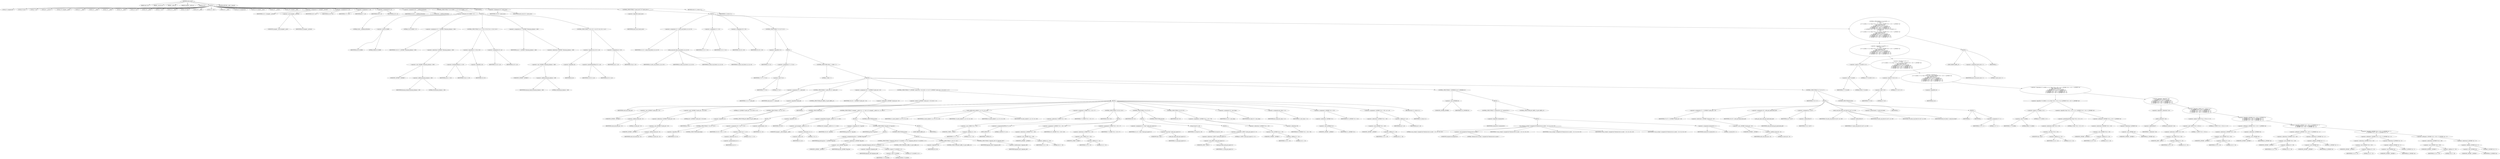 digraph cache_insert {  
"1000122" [label = "(METHOD,cache_insert)" ]
"1000123" [label = "(PARAM,char *src)" ]
"1000124" [label = "(PARAM,__int128 *a2)" ]
"1000125" [label = "(PARAM,__int64 a3)" ]
"1000126" [label = "(PARAM,unsigned __int64 a4)" ]
"1000127" [label = "(PARAM,int a5)" ]
"1000128" [label = "(BLOCK,,)" ]
"1000129" [label = "(LOCAL,v5: unsigned int)" ]
"1000130" [label = "(LOCAL,v6: char *)" ]
"1000131" [label = "(LOCAL,v7: int)" ]
"1000132" [label = "(LOCAL,v8: __int128 *)" ]
"1000133" [label = "(LOCAL,v10: unsigned __int64)" ]
"1000134" [label = "(LOCAL,v11: __int64)" ]
"1000135" [label = "(LOCAL,v12: __int64)" ]
"1000136" [label = "(LOCAL,v13: __int64)" ]
"1000137" [label = "(LOCAL,v14: __int64)" ]
"1000138" [label = "(LOCAL,v15: int)" ]
"1000139" [label = "(LOCAL,v16: __int64)" ]
"1000140" [label = "(LOCAL,v17: int)" ]
"1000141" [label = "(LOCAL,v18: __int64)" ]
"1000142" [label = "(LOCAL,v19: bool)" ]
"1000143" [label = "(LOCAL,v20: __int64)" ]
"1000144" [label = "(LOCAL,v21: char *)" ]
"1000145" [label = "(LOCAL,v22: __int64)" ]
"1000146" [label = "(LOCAL,v25: unsigned int)" ]
"1000147" [label = "(LOCAL,v26: unsigned __int16)" ]
"1000148" [label = "(LOCAL,v27: __int128)" ]
"1000149" [label = "(LOCAL,v28: unsigned __int64)" ]
"1000150" [label = "(<operator>.assignment,v5 = (unsigned __int16)a5)" ]
"1000151" [label = "(IDENTIFIER,v5,v5 = (unsigned __int16)a5)" ]
"1000152" [label = "(<operator>.cast,(unsigned __int16)a5)" ]
"1000153" [label = "(UNKNOWN,unsigned __int16,unsigned __int16)" ]
"1000154" [label = "(IDENTIFIER,a5,(unsigned __int16)a5)" ]
"1000155" [label = "(<operator>.assignment,v6 = src)" ]
"1000156" [label = "(IDENTIFIER,v6,v6 = src)" ]
"1000157" [label = "(IDENTIFIER,src,v6 = src)" ]
"1000158" [label = "(<operator>.assignment,v7 = a5)" ]
"1000159" [label = "(IDENTIFIER,v7,v7 = a5)" ]
"1000160" [label = "(IDENTIFIER,a5,v7 = a5)" ]
"1000161" [label = "(<operator>.assignment,v8 = a2)" ]
"1000162" [label = "(IDENTIFIER,v8,v8 = a2)" ]
"1000163" [label = "(IDENTIFIER,a2,v8 = a2)" ]
"1000164" [label = "(<operator>.assignment,v28 = __readfsqword(0x28u))" ]
"1000165" [label = "(IDENTIFIER,v28,v28 = __readfsqword(0x28u))" ]
"1000166" [label = "(__readfsqword,__readfsqword(0x28u))" ]
"1000167" [label = "(LITERAL,0x28u,__readfsqword(0x28u))" ]
"1000168" [label = "(CONTROL_STRUCTURE,if ( (a5 & 0x980) != 0 ),if ( (a5 & 0x980) != 0 ))" ]
"1000169" [label = "(<operator>.notEquals,(a5 & 0x980) != 0)" ]
"1000170" [label = "(<operator>.and,a5 & 0x980)" ]
"1000171" [label = "(IDENTIFIER,a5,a5 & 0x980)" ]
"1000172" [label = "(LITERAL,0x980,a5 & 0x980)" ]
"1000173" [label = "(LITERAL,0,(a5 & 0x980) != 0)" ]
"1000174" [label = "(BLOCK,,)" ]
"1000175" [label = "(<operator>.assignment,v10 = *(_QWORD *)(dnsmasq_daemon + 456))" ]
"1000176" [label = "(IDENTIFIER,v10,v10 = *(_QWORD *)(dnsmasq_daemon + 456))" ]
"1000177" [label = "(<operator>.indirection,*(_QWORD *)(dnsmasq_daemon + 456))" ]
"1000178" [label = "(<operator>.cast,(_QWORD *)(dnsmasq_daemon + 456))" ]
"1000179" [label = "(UNKNOWN,_QWORD *,_QWORD *)" ]
"1000180" [label = "(<operator>.addition,dnsmasq_daemon + 456)" ]
"1000181" [label = "(IDENTIFIER,dnsmasq_daemon,dnsmasq_daemon + 456)" ]
"1000182" [label = "(LITERAL,456,dnsmasq_daemon + 456)" ]
"1000183" [label = "(CONTROL_STRUCTURE,if ( a4 <= v10 || !v10 ),if ( a4 <= v10 || !v10 ))" ]
"1000184" [label = "(<operator>.logicalOr,a4 <= v10 || !v10)" ]
"1000185" [label = "(<operator>.lessEqualsThan,a4 <= v10)" ]
"1000186" [label = "(IDENTIFIER,a4,a4 <= v10)" ]
"1000187" [label = "(IDENTIFIER,v10,a4 <= v10)" ]
"1000188" [label = "(<operator>.logicalNot,!v10)" ]
"1000189" [label = "(IDENTIFIER,v10,!v10)" ]
"1000190" [label = "(<operator>.assignment,v10 = a4)" ]
"1000191" [label = "(IDENTIFIER,v10,v10 = a4)" ]
"1000192" [label = "(IDENTIFIER,a4,v10 = a4)" ]
"1000193" [label = "(<operator>.assignment,a4 = *(_QWORD *)(dnsmasq_daemon + 448))" ]
"1000194" [label = "(IDENTIFIER,a4,a4 = *(_QWORD *)(dnsmasq_daemon + 448))" ]
"1000195" [label = "(<operator>.indirection,*(_QWORD *)(dnsmasq_daemon + 448))" ]
"1000196" [label = "(<operator>.cast,(_QWORD *)(dnsmasq_daemon + 448))" ]
"1000197" [label = "(UNKNOWN,_QWORD *,_QWORD *)" ]
"1000198" [label = "(<operator>.addition,dnsmasq_daemon + 448)" ]
"1000199" [label = "(IDENTIFIER,dnsmasq_daemon,dnsmasq_daemon + 448)" ]
"1000200" [label = "(LITERAL,448,dnsmasq_daemon + 448)" ]
"1000201" [label = "(CONTROL_STRUCTURE,if ( !a4 || v10 >= a4 ),if ( !a4 || v10 >= a4 ))" ]
"1000202" [label = "(<operator>.logicalOr,!a4 || v10 >= a4)" ]
"1000203" [label = "(<operator>.logicalNot,!a4)" ]
"1000204" [label = "(IDENTIFIER,a4,!a4)" ]
"1000205" [label = "(<operator>.greaterEqualsThan,v10 >= a4)" ]
"1000206" [label = "(IDENTIFIER,v10,v10 >= a4)" ]
"1000207" [label = "(IDENTIFIER,a4,v10 >= a4)" ]
"1000208" [label = "(<operator>.assignment,a4 = v10)" ]
"1000209" [label = "(IDENTIFIER,a4,a4 = v10)" ]
"1000210" [label = "(IDENTIFIER,v10,a4 = v10)" ]
"1000211" [label = "(IDENTIFIER,L,)" ]
"1000212" [label = "(<operator>.assignment,v25 = insert_error)" ]
"1000213" [label = "(IDENTIFIER,v25,v25 = insert_error)" ]
"1000214" [label = "(IDENTIFIER,insert_error,v25 = insert_error)" ]
"1000215" [label = "(CONTROL_STRUCTURE,if ( !insert_error ),if ( !insert_error ))" ]
"1000216" [label = "(<operator>.logicalNot,!insert_error)" ]
"1000217" [label = "(IDENTIFIER,insert_error,!insert_error)" ]
"1000218" [label = "(BLOCK,,)" ]
"1000219" [label = "(<operator>.assignment,v12 = cache_scan_free(src, a2, a3, v5))" ]
"1000220" [label = "(IDENTIFIER,v12,v12 = cache_scan_free(src, a2, a3, v5))" ]
"1000221" [label = "(cache_scan_free,cache_scan_free(src, a2, a3, v5))" ]
"1000222" [label = "(IDENTIFIER,src,cache_scan_free(src, a2, a3, v5))" ]
"1000223" [label = "(IDENTIFIER,a2,cache_scan_free(src, a2, a3, v5))" ]
"1000224" [label = "(IDENTIFIER,a3,cache_scan_free(src, a2, a3, v5))" ]
"1000225" [label = "(IDENTIFIER,v5,cache_scan_free(src, a2, a3, v5))" ]
"1000226" [label = "(<operator>.assignment,v11 = v12)" ]
"1000227" [label = "(IDENTIFIER,v11,v11 = v12)" ]
"1000228" [label = "(IDENTIFIER,v12,v11 = v12)" ]
"1000229" [label = "(<operator>.assignment,v16 = v25)" ]
"1000230" [label = "(IDENTIFIER,v16,v16 = v25)" ]
"1000231" [label = "(IDENTIFIER,v25,v16 = v25)" ]
"1000232" [label = "(CONTROL_STRUCTURE,if ( !v12 ),if ( !v12 ))" ]
"1000233" [label = "(<operator>.logicalNot,!v12)" ]
"1000234" [label = "(IDENTIFIER,v12,!v12)" ]
"1000235" [label = "(BLOCK,,)" ]
"1000236" [label = "(<operator>.assignment,v17 = v7 & 4)" ]
"1000237" [label = "(IDENTIFIER,v17,v17 = v7 & 4)" ]
"1000238" [label = "(<operator>.and,v7 & 4)" ]
"1000239" [label = "(IDENTIFIER,v7,v7 & 4)" ]
"1000240" [label = "(LITERAL,4,v7 & 4)" ]
"1000241" [label = "(CONTROL_STRUCTURE,while ( 1 ),while ( 1 ))" ]
"1000242" [label = "(LITERAL,1,while ( 1 ))" ]
"1000243" [label = "(BLOCK,,)" ]
"1000244" [label = "(<operator>.assignment,v11 = cache_tail)" ]
"1000245" [label = "(IDENTIFIER,v11,v11 = cache_tail)" ]
"1000246" [label = "(IDENTIFIER,cache_tail,v11 = cache_tail)" ]
"1000247" [label = "(CONTROL_STRUCTURE,if ( !cache_tail ),if ( !cache_tail ))" ]
"1000248" [label = "(<operator>.logicalNot,!cache_tail)" ]
"1000249" [label = "(IDENTIFIER,cache_tail,!cache_tail)" ]
"1000250" [label = "(CONTROL_STRUCTURE,goto LABEL_23;,goto LABEL_23;)" ]
"1000251" [label = "(<operator>.assignment,v26 = *(_DWORD *)(cache_tail + 52))" ]
"1000252" [label = "(IDENTIFIER,v26,v26 = *(_DWORD *)(cache_tail + 52))" ]
"1000253" [label = "(<operator>.indirection,*(_DWORD *)(cache_tail + 52))" ]
"1000254" [label = "(<operator>.cast,(_DWORD *)(cache_tail + 52))" ]
"1000255" [label = "(UNKNOWN,_DWORD *,_DWORD *)" ]
"1000256" [label = "(<operator>.addition,cache_tail + 52)" ]
"1000257" [label = "(IDENTIFIER,cache_tail,cache_tail + 52)" ]
"1000258" [label = "(LITERAL,52,cache_tail + 52)" ]
"1000259" [label = "(CONTROL_STRUCTURE,if ( (*(_DWORD *)(cache_tail + 52) & 0xC) == 0 ),if ( (*(_DWORD *)(cache_tail + 52) & 0xC) == 0 ))" ]
"1000260" [label = "(<operator>.equals,(*(_DWORD *)(cache_tail + 52) & 0xC) == 0)" ]
"1000261" [label = "(<operator>.and,*(_DWORD *)(cache_tail + 52) & 0xC)" ]
"1000262" [label = "(<operator>.indirection,*(_DWORD *)(cache_tail + 52))" ]
"1000263" [label = "(<operator>.cast,(_DWORD *)(cache_tail + 52))" ]
"1000264" [label = "(UNKNOWN,_DWORD *,_DWORD *)" ]
"1000265" [label = "(<operator>.addition,cache_tail + 52)" ]
"1000266" [label = "(IDENTIFIER,cache_tail,cache_tail + 52)" ]
"1000267" [label = "(LITERAL,52,cache_tail + 52)" ]
"1000268" [label = "(LITERAL,0xC,*(_DWORD *)(cache_tail + 52) & 0xC)" ]
"1000269" [label = "(LITERAL,0,(*(_DWORD *)(cache_tail + 52) & 0xC) == 0)" ]
"1000270" [label = "(BLOCK,,)" ]
"1000271" [label = "(CONTROL_STRUCTURE,if ( !src ),if ( !src ))" ]
"1000272" [label = "(<operator>.logicalNot,!src)" ]
"1000273" [label = "(IDENTIFIER,src,!src)" ]
"1000274" [label = "(CONTROL_STRUCTURE,goto LABEL_45;,goto LABEL_45;)" ]
"1000275" [label = "(IDENTIFIER,L,)" ]
"1000276" [label = "(CONTROL_STRUCTURE,do,do)" ]
"1000277" [label = "(BLOCK,,)" ]
"1000278" [label = "(CONTROL_STRUCTURE,if ( !v14 ),if ( !v14 ))" ]
"1000279" [label = "(<operator>.logicalNot,!v14)" ]
"1000280" [label = "(IDENTIFIER,v14,!v14)" ]
"1000281" [label = "(CONTROL_STRUCTURE,break;,break;)" ]
"1000282" [label = "(<operator>.assignment,v19 = *src++ == 0)" ]
"1000283" [label = "(IDENTIFIER,v19,v19 = *src++ == 0)" ]
"1000284" [label = "(<operator>.equals,*src++ == 0)" ]
"1000285" [label = "(<operator>.indirection,*src++)" ]
"1000286" [label = "(<operator>.postIncrement,src++)" ]
"1000287" [label = "(IDENTIFIER,src,src++)" ]
"1000288" [label = "(LITERAL,0,*src++ == 0)" ]
"1000289" [label = "(<operator>.preDecrement,--v14)" ]
"1000290" [label = "(IDENTIFIER,v14,--v14)" ]
"1000291" [label = "(<operator>.logicalNot,!v19)" ]
"1000292" [label = "(IDENTIFIER,v19,!v19)" ]
"1000293" [label = "(CONTROL_STRUCTURE,if ( (unsigned __int64)(-v14 - 2) > 0x31 ),if ( (unsigned __int64)(-v14 - 2) > 0x31 ))" ]
"1000294" [label = "(<operator>.greaterThan,(unsigned __int64)(-v14 - 2) > 0x31)" ]
"1000295" [label = "(<operator>.cast,(unsigned __int64)(-v14 - 2))" ]
"1000296" [label = "(UNKNOWN,unsigned __int64,unsigned __int64)" ]
"1000297" [label = "(<operator>.subtraction,-v14 - 2)" ]
"1000298" [label = "(<operator>.minus,-v14)" ]
"1000299" [label = "(IDENTIFIER,v14,-v14)" ]
"1000300" [label = "(LITERAL,2,-v14 - 2)" ]
"1000301" [label = "(LITERAL,0x31,(unsigned __int64)(-v14 - 2) > 0x31)" ]
"1000302" [label = "(BLOCK,,)" ]
"1000303" [label = "(<operator>.assignment,v20 = big_free)" ]
"1000304" [label = "(IDENTIFIER,v20,v20 = big_free)" ]
"1000305" [label = "(IDENTIFIER,big_free,v20 = big_free)" ]
"1000306" [label = "(CONTROL_STRUCTURE,if ( big_free ),if ( big_free ))" ]
"1000307" [label = "(IDENTIFIER,big_free,if ( big_free ))" ]
"1000308" [label = "(BLOCK,,)" ]
"1000309" [label = "(<operator>.assignment,big_free = *(_QWORD *)big_free)" ]
"1000310" [label = "(IDENTIFIER,big_free,big_free = *(_QWORD *)big_free)" ]
"1000311" [label = "(<operator>.indirection,*(_QWORD *)big_free)" ]
"1000312" [label = "(<operator>.cast,(_QWORD *)big_free)" ]
"1000313" [label = "(UNKNOWN,_QWORD *,_QWORD *)" ]
"1000314" [label = "(IDENTIFIER,big_free,(_QWORD *)big_free)" ]
"1000315" [label = "(CONTROL_STRUCTURE,else,else)" ]
"1000316" [label = "(BLOCK,,)" ]
"1000317" [label = "(CONTROL_STRUCTURE,if ( !bignames_left && (v7 & 0x5000) == 0 ),if ( !bignames_left && (v7 & 0x5000) == 0 ))" ]
"1000318" [label = "(<operator>.logicalAnd,!bignames_left && (v7 & 0x5000) == 0)" ]
"1000319" [label = "(<operator>.logicalNot,!bignames_left)" ]
"1000320" [label = "(IDENTIFIER,bignames_left,!bignames_left)" ]
"1000321" [label = "(<operator>.equals,(v7 & 0x5000) == 0)" ]
"1000322" [label = "(<operator>.and,v7 & 0x5000)" ]
"1000323" [label = "(IDENTIFIER,v7,v7 & 0x5000)" ]
"1000324" [label = "(LITERAL,0x5000,v7 & 0x5000)" ]
"1000325" [label = "(LITERAL,0,(v7 & 0x5000) == 0)" ]
"1000326" [label = "(CONTROL_STRUCTURE,goto LABEL_23;,goto LABEL_23;)" ]
"1000327" [label = "(CONTROL_STRUCTURE,if ( !v20 ),if ( !v20 ))" ]
"1000328" [label = "(<operator>.logicalNot,!v20)" ]
"1000329" [label = "(IDENTIFIER,v20,!v20)" ]
"1000330" [label = "(CONTROL_STRUCTURE,goto LABEL_23;,goto LABEL_23;)" ]
"1000331" [label = "(CONTROL_STRUCTURE,if ( bignames_left ),if ( bignames_left ))" ]
"1000332" [label = "(IDENTIFIER,bignames_left,if ( bignames_left ))" ]
"1000333" [label = "(<operator>.preDecrement,--bignames_left)" ]
"1000334" [label = "(IDENTIFIER,bignames_left,--bignames_left)" ]
"1000335" [label = "(CONTROL_STRUCTURE,else,else)" ]
"1000336" [label = "(BLOCK,,)" ]
"1000337" [label = "(JUMP_TARGET,LABEL_45)" ]
"1000338" [label = "(IDENTIFIER,L,)" ]
"1000339" [label = "(cache_unlink,cache_unlink(v11, a2, v13, v14, v16))" ]
"1000340" [label = "(IDENTIFIER,v11,cache_unlink(v11, a2, v13, v14, v16))" ]
"1000341" [label = "(IDENTIFIER,a2,cache_unlink(v11, a2, v13, v14, v16))" ]
"1000342" [label = "(IDENTIFIER,v13,cache_unlink(v11, a2, v13, v14, v16))" ]
"1000343" [label = "(IDENTIFIER,v14,cache_unlink(v11, a2, v13, v14, v16))" ]
"1000344" [label = "(IDENTIFIER,v16,cache_unlink(v11, a2, v13, v14, v16))" ]
"1000345" [label = "(<operator>.assignment,*(_WORD *)(v11 + 52) = v7)" ]
"1000346" [label = "(<operator>.indirection,*(_WORD *)(v11 + 52))" ]
"1000347" [label = "(<operator>.cast,(_WORD *)(v11 + 52))" ]
"1000348" [label = "(UNKNOWN,_WORD *,_WORD *)" ]
"1000349" [label = "(<operator>.addition,v11 + 52)" ]
"1000350" [label = "(IDENTIFIER,v11,v11 + 52)" ]
"1000351" [label = "(LITERAL,52,v11 + 52)" ]
"1000352" [label = "(IDENTIFIER,v7,*(_WORD *)(v11 + 52) = v7)" ]
"1000353" [label = "(CONTROL_STRUCTURE,if ( v20 ),if ( v20 ))" ]
"1000354" [label = "(IDENTIFIER,v20,if ( v20 ))" ]
"1000355" [label = "(BLOCK,,)" ]
"1000356" [label = "(<operators>.assignmentOr,BYTE1(v7) |= 2u)" ]
"1000357" [label = "(BYTE1,BYTE1(v7))" ]
"1000358" [label = "(IDENTIFIER,v7,BYTE1(v7))" ]
"1000359" [label = "(LITERAL,2u,BYTE1(v7) |= 2u)" ]
"1000360" [label = "(<operator>.assignment,*(_QWORD *)(v11 + 56) = v20)" ]
"1000361" [label = "(<operator>.indirection,*(_QWORD *)(v11 + 56))" ]
"1000362" [label = "(<operator>.cast,(_QWORD *)(v11 + 56))" ]
"1000363" [label = "(UNKNOWN,_QWORD *,_QWORD *)" ]
"1000364" [label = "(<operator>.addition,v11 + 56)" ]
"1000365" [label = "(IDENTIFIER,v11,v11 + 56)" ]
"1000366" [label = "(LITERAL,56,v11 + 56)" ]
"1000367" [label = "(IDENTIFIER,v20,*(_QWORD *)(v11 + 56) = v20)" ]
"1000368" [label = "(<operator>.assignment,*(_WORD *)(v11 + 52) = v7)" ]
"1000369" [label = "(<operator>.indirection,*(_WORD *)(v11 + 52))" ]
"1000370" [label = "(<operator>.cast,(_WORD *)(v11 + 52))" ]
"1000371" [label = "(UNKNOWN,_WORD *,_WORD *)" ]
"1000372" [label = "(<operator>.addition,v11 + 52)" ]
"1000373" [label = "(IDENTIFIER,v11,v11 + 52)" ]
"1000374" [label = "(LITERAL,52,v11 + 52)" ]
"1000375" [label = "(IDENTIFIER,v7,*(_WORD *)(v11 + 52) = v7)" ]
"1000376" [label = "(CONTROL_STRUCTURE,if ( v6 ),if ( v6 ))" ]
"1000377" [label = "(IDENTIFIER,v6,if ( v6 ))" ]
"1000378" [label = "(BLOCK,,)" ]
"1000379" [label = "(<operator>.assignment,v21 = (char *)cache_get_name(v11))" ]
"1000380" [label = "(IDENTIFIER,v21,v21 = (char *)cache_get_name(v11))" ]
"1000381" [label = "(<operator>.cast,(char *)cache_get_name(v11))" ]
"1000382" [label = "(UNKNOWN,char *,char *)" ]
"1000383" [label = "(cache_get_name,cache_get_name(v11))" ]
"1000384" [label = "(IDENTIFIER,v11,cache_get_name(v11))" ]
"1000385" [label = "(strcpy,strcpy(v21, v6))" ]
"1000386" [label = "(IDENTIFIER,v21,strcpy(v21, v6))" ]
"1000387" [label = "(IDENTIFIER,v6,strcpy(v21, v6))" ]
"1000388" [label = "(CONTROL_STRUCTURE,else,else)" ]
"1000389" [label = "(BLOCK,,)" ]
"1000390" [label = "(<operator>.assignment,*(_BYTE *)cache_get_name(v11) = 0)" ]
"1000391" [label = "(<operator>.indirection,*(_BYTE *)cache_get_name(v11))" ]
"1000392" [label = "(<operator>.cast,(_BYTE *)cache_get_name(v11))" ]
"1000393" [label = "(UNKNOWN,_BYTE *,_BYTE *)" ]
"1000394" [label = "(cache_get_name,cache_get_name(v11))" ]
"1000395" [label = "(IDENTIFIER,v11,cache_get_name(v11))" ]
"1000396" [label = "(LITERAL,0,*(_BYTE *)cache_get_name(v11) = 0)" ]
"1000397" [label = "(CONTROL_STRUCTURE,if ( v8 ),if ( v8 ))" ]
"1000398" [label = "(IDENTIFIER,v8,if ( v8 ))" ]
"1000399" [label = "(<operator>.assignment,*(_OWORD *)(v11 + 24) = *v8)" ]
"1000400" [label = "(<operator>.indirection,*(_OWORD *)(v11 + 24))" ]
"1000401" [label = "(<operator>.cast,(_OWORD *)(v11 + 24))" ]
"1000402" [label = "(UNKNOWN,_OWORD *,_OWORD *)" ]
"1000403" [label = "(<operator>.addition,v11 + 24)" ]
"1000404" [label = "(IDENTIFIER,v11,v11 + 24)" ]
"1000405" [label = "(LITERAL,24,v11 + 24)" ]
"1000406" [label = "(<operator>.indirection,*v8)" ]
"1000407" [label = "(IDENTIFIER,v8,*(_OWORD *)(v11 + 24) = *v8)" ]
"1000408" [label = "(<operator>.assignment,v22 = new_chain)" ]
"1000409" [label = "(IDENTIFIER,v22,v22 = new_chain)" ]
"1000410" [label = "(IDENTIFIER,new_chain,v22 = new_chain)" ]
"1000411" [label = "(<operator>.assignment,new_chain = v11)" ]
"1000412" [label = "(IDENTIFIER,new_chain,new_chain = v11)" ]
"1000413" [label = "(IDENTIFIER,v11,new_chain = v11)" ]
"1000414" [label = "(<operator>.assignment,*(_QWORD *)v11 = v22)" ]
"1000415" [label = "(<operator>.indirection,*(_QWORD *)v11)" ]
"1000416" [label = "(<operator>.cast,(_QWORD *)v11)" ]
"1000417" [label = "(UNKNOWN,_QWORD *,_QWORD *)" ]
"1000418" [label = "(IDENTIFIER,v11,(_QWORD *)v11)" ]
"1000419" [label = "(IDENTIFIER,v22,*(_QWORD *)v11 = v22)" ]
"1000420" [label = "(<operator>.assignment,*(_QWORD *)(v11 + 40) = a3 + a4)" ]
"1000421" [label = "(<operator>.indirection,*(_QWORD *)(v11 + 40))" ]
"1000422" [label = "(<operator>.cast,(_QWORD *)(v11 + 40))" ]
"1000423" [label = "(UNKNOWN,_QWORD *,_QWORD *)" ]
"1000424" [label = "(<operator>.addition,v11 + 40)" ]
"1000425" [label = "(IDENTIFIER,v11,v11 + 40)" ]
"1000426" [label = "(LITERAL,40,v11 + 40)" ]
"1000427" [label = "(<operator>.addition,a3 + a4)" ]
"1000428" [label = "(IDENTIFIER,a3,a3 + a4)" ]
"1000429" [label = "(IDENTIFIER,a4,a3 + a4)" ]
"1000430" [label = "(RETURN,return v11;,return v11;)" ]
"1000431" [label = "(IDENTIFIER,v11,return v11;)" ]
"1000432" [label = "(CONTROL_STRUCTURE,if ( (_DWORD)v16 ),if ( (_DWORD)v16 ))" ]
"1000433" [label = "(<operator>.cast,(_DWORD)v16)" ]
"1000434" [label = "(UNKNOWN,_DWORD,_DWORD)" ]
"1000435" [label = "(IDENTIFIER,v16,(_DWORD)v16)" ]
"1000436" [label = "(BLOCK,,)" ]
"1000437" [label = "(CONTROL_STRUCTURE,if ( !warned_8515 ),if ( !warned_8515 ))" ]
"1000438" [label = "(<operator>.logicalNot,!warned_8515)" ]
"1000439" [label = "(IDENTIFIER,warned_8515,!warned_8515)" ]
"1000440" [label = "(BLOCK,,)" ]
"1000441" [label = "(my_syslog,my_syslog(3, (unsigned int)\"Internal error in cache.\", v13, v14, v16, v15))" ]
"1000442" [label = "(LITERAL,3,my_syslog(3, (unsigned int)\"Internal error in cache.\", v13, v14, v16, v15))" ]
"1000443" [label = "(<operator>.cast,(unsigned int)\"Internal error in cache.\")" ]
"1000444" [label = "(UNKNOWN,unsigned int,unsigned int)" ]
"1000445" [label = "(LITERAL,\"Internal error in cache.\",(unsigned int)\"Internal error in cache.\")" ]
"1000446" [label = "(IDENTIFIER,v13,my_syslog(3, (unsigned int)\"Internal error in cache.\", v13, v14, v16, v15))" ]
"1000447" [label = "(IDENTIFIER,v14,my_syslog(3, (unsigned int)\"Internal error in cache.\", v13, v14, v16, v15))" ]
"1000448" [label = "(IDENTIFIER,v16,my_syslog(3, (unsigned int)\"Internal error in cache.\", v13, v14, v16, v15))" ]
"1000449" [label = "(IDENTIFIER,v15,my_syslog(3, (unsigned int)\"Internal error in cache.\", v13, v14, v16, v15))" ]
"1000450" [label = "(<operator>.assignment,warned_8515 = 1)" ]
"1000451" [label = "(IDENTIFIER,warned_8515,warned_8515 = 1)" ]
"1000452" [label = "(LITERAL,1,warned_8515 = 1)" ]
"1000453" [label = "(CONTROL_STRUCTURE,goto LABEL_23;,goto LABEL_23;)" ]
"1000454" [label = "(CONTROL_STRUCTURE,if ( v17 ),if ( v17 ))" ]
"1000455" [label = "(IDENTIFIER,v17,if ( v17 ))" ]
"1000456" [label = "(BLOCK,,)" ]
"1000457" [label = "(<operator>.assignment,v27 = *(_OWORD *)(cache_tail + 24))" ]
"1000458" [label = "(IDENTIFIER,v27,v27 = *(_OWORD *)(cache_tail + 24))" ]
"1000459" [label = "(<operator>.indirection,*(_OWORD *)(cache_tail + 24))" ]
"1000460" [label = "(<operator>.cast,(_OWORD *)(cache_tail + 24))" ]
"1000461" [label = "(UNKNOWN,_OWORD *,_OWORD *)" ]
"1000462" [label = "(<operator>.addition,cache_tail + 24)" ]
"1000463" [label = "(IDENTIFIER,cache_tail,cache_tail + 24)" ]
"1000464" [label = "(LITERAL,24,cache_tail + 24)" ]
"1000465" [label = "(<operator>.assignment,v18 = cache_get_name(cache_tail))" ]
"1000466" [label = "(IDENTIFIER,v18,v18 = cache_get_name(cache_tail))" ]
"1000467" [label = "(cache_get_name,cache_get_name(cache_tail))" ]
"1000468" [label = "(IDENTIFIER,cache_tail,cache_get_name(cache_tail))" ]
"1000469" [label = "(<operator>.assignment,a2 = &v27)" ]
"1000470" [label = "(IDENTIFIER,a2,a2 = &v27)" ]
"1000471" [label = "(<operator>.addressOf,&v27)" ]
"1000472" [label = "(IDENTIFIER,v27,a2 = &v27)" ]
"1000473" [label = "(cache_scan_free,cache_scan_free(v18, &v27, a3, v26))" ]
"1000474" [label = "(IDENTIFIER,v18,cache_scan_free(v18, &v27, a3, v26))" ]
"1000475" [label = "(<operator>.addressOf,&v27)" ]
"1000476" [label = "(IDENTIFIER,v27,cache_scan_free(v18, &v27, a3, v26))" ]
"1000477" [label = "(IDENTIFIER,a3,cache_scan_free(v18, &v27, a3, v26))" ]
"1000478" [label = "(IDENTIFIER,v26,cache_scan_free(v18, &v27, a3, v26))" ]
"1000479" [label = "(<operator>.preIncrement,++cache_live_freed)" ]
"1000480" [label = "(IDENTIFIER,cache_live_freed,++cache_live_freed)" ]
"1000481" [label = "(IDENTIFIER,L,)" ]
"1000482" [label = "(CONTROL_STRUCTURE,else,else)" ]
"1000483" [label = "(BLOCK,,)" ]
"1000484" [label = "(IDENTIFIER,L,)" ]
"1000485" [label = "(IDENTIFIER,L,)" ]
"1000486" [label = "(<operator>.assignment,v17 = 1)" ]
"1000487" [label = "(IDENTIFIER,v17,v17 = 1)" ]
"1000488" [label = "(LITERAL,1,v17 = 1)" ]
"1000489" [label = "(CONTROL_STRUCTURE,if ( (v7 & 0x180) == 0\n      || (v7 & 8) == 0\n      || !a2\n      || ((v7 & 0x80u) == 0 || *(char *)(v12 + 52) >= 0 || *(_DWORD *)(v12 + 24) != *(_DWORD *)a2)\n      && (!_bittest(&v7, 8u)\n       || (*(_BYTE *)(v12 + 53) & 1) == 0\n       || *(_DWORD *)(v12 + 24) != *(_DWORD *)a2\n       || *(_DWORD *)(v12 + 28) != *((_DWORD *)a2 + 1)\n       || *(_DWORD *)(v12 + 32) != *((_DWORD *)a2 + 2)\n       || *(_DWORD *)(v12 + 36) != *((_DWORD *)a2 + 3)) ),if ( (v7 & 0x180) == 0\n      || (v7 & 8) == 0\n      || !a2\n      || ((v7 & 0x80u) == 0 || *(char *)(v12 + 52) >= 0 || *(_DWORD *)(v12 + 24) != *(_DWORD *)a2)\n      && (!_bittest(&v7, 8u)\n       || (*(_BYTE *)(v12 + 53) & 1) == 0\n       || *(_DWORD *)(v12 + 24) != *(_DWORD *)a2\n       || *(_DWORD *)(v12 + 28) != *((_DWORD *)a2 + 1)\n       || *(_DWORD *)(v12 + 32) != *((_DWORD *)a2 + 2)\n       || *(_DWORD *)(v12 + 36) != *((_DWORD *)a2 + 3)) ))" ]
"1000490" [label = "(<operator>.logicalOr,(v7 & 0x180) == 0\n      || (v7 & 8) == 0\n      || !a2\n      || ((v7 & 0x80u) == 0 || *(char *)(v12 + 52) >= 0 || *(_DWORD *)(v12 + 24) != *(_DWORD *)a2)\n      && (!_bittest(&v7, 8u)\n       || (*(_BYTE *)(v12 + 53) & 1) == 0\n       || *(_DWORD *)(v12 + 24) != *(_DWORD *)a2\n       || *(_DWORD *)(v12 + 28) != *((_DWORD *)a2 + 1)\n       || *(_DWORD *)(v12 + 32) != *((_DWORD *)a2 + 2)\n       || *(_DWORD *)(v12 + 36) != *((_DWORD *)a2 + 3)))" ]
"1000491" [label = "(<operator>.equals,(v7 & 0x180) == 0)" ]
"1000492" [label = "(<operator>.and,v7 & 0x180)" ]
"1000493" [label = "(IDENTIFIER,v7,v7 & 0x180)" ]
"1000494" [label = "(LITERAL,0x180,v7 & 0x180)" ]
"1000495" [label = "(LITERAL,0,(v7 & 0x180) == 0)" ]
"1000496" [label = "(<operator>.logicalOr,(v7 & 8) == 0\n      || !a2\n      || ((v7 & 0x80u) == 0 || *(char *)(v12 + 52) >= 0 || *(_DWORD *)(v12 + 24) != *(_DWORD *)a2)\n      && (!_bittest(&v7, 8u)\n       || (*(_BYTE *)(v12 + 53) & 1) == 0\n       || *(_DWORD *)(v12 + 24) != *(_DWORD *)a2\n       || *(_DWORD *)(v12 + 28) != *((_DWORD *)a2 + 1)\n       || *(_DWORD *)(v12 + 32) != *((_DWORD *)a2 + 2)\n       || *(_DWORD *)(v12 + 36) != *((_DWORD *)a2 + 3)))" ]
"1000497" [label = "(<operator>.equals,(v7 & 8) == 0)" ]
"1000498" [label = "(<operator>.and,v7 & 8)" ]
"1000499" [label = "(IDENTIFIER,v7,v7 & 8)" ]
"1000500" [label = "(LITERAL,8,v7 & 8)" ]
"1000501" [label = "(LITERAL,0,(v7 & 8) == 0)" ]
"1000502" [label = "(<operator>.logicalOr,!a2\n      || ((v7 & 0x80u) == 0 || *(char *)(v12 + 52) >= 0 || *(_DWORD *)(v12 + 24) != *(_DWORD *)a2)\n      && (!_bittest(&v7, 8u)\n       || (*(_BYTE *)(v12 + 53) & 1) == 0\n       || *(_DWORD *)(v12 + 24) != *(_DWORD *)a2\n       || *(_DWORD *)(v12 + 28) != *((_DWORD *)a2 + 1)\n       || *(_DWORD *)(v12 + 32) != *((_DWORD *)a2 + 2)\n       || *(_DWORD *)(v12 + 36) != *((_DWORD *)a2 + 3)))" ]
"1000503" [label = "(<operator>.logicalNot,!a2)" ]
"1000504" [label = "(IDENTIFIER,a2,!a2)" ]
"1000505" [label = "(<operator>.logicalAnd,((v7 & 0x80u) == 0 || *(char *)(v12 + 52) >= 0 || *(_DWORD *)(v12 + 24) != *(_DWORD *)a2)\n      && (!_bittest(&v7, 8u)\n       || (*(_BYTE *)(v12 + 53) & 1) == 0\n       || *(_DWORD *)(v12 + 24) != *(_DWORD *)a2\n       || *(_DWORD *)(v12 + 28) != *((_DWORD *)a2 + 1)\n       || *(_DWORD *)(v12 + 32) != *((_DWORD *)a2 + 2)\n       || *(_DWORD *)(v12 + 36) != *((_DWORD *)a2 + 3)))" ]
"1000506" [label = "(<operator>.logicalOr,(v7 & 0x80u) == 0 || *(char *)(v12 + 52) >= 0 || *(_DWORD *)(v12 + 24) != *(_DWORD *)a2)" ]
"1000507" [label = "(<operator>.equals,(v7 & 0x80u) == 0)" ]
"1000508" [label = "(<operator>.and,v7 & 0x80u)" ]
"1000509" [label = "(IDENTIFIER,v7,v7 & 0x80u)" ]
"1000510" [label = "(LITERAL,0x80u,v7 & 0x80u)" ]
"1000511" [label = "(LITERAL,0,(v7 & 0x80u) == 0)" ]
"1000512" [label = "(<operator>.logicalOr,*(char *)(v12 + 52) >= 0 || *(_DWORD *)(v12 + 24) != *(_DWORD *)a2)" ]
"1000513" [label = "(<operator>.greaterEqualsThan,*(char *)(v12 + 52) >= 0)" ]
"1000514" [label = "(<operator>.indirection,*(char *)(v12 + 52))" ]
"1000515" [label = "(<operator>.cast,(char *)(v12 + 52))" ]
"1000516" [label = "(UNKNOWN,char *,char *)" ]
"1000517" [label = "(<operator>.addition,v12 + 52)" ]
"1000518" [label = "(IDENTIFIER,v12,v12 + 52)" ]
"1000519" [label = "(LITERAL,52,v12 + 52)" ]
"1000520" [label = "(LITERAL,0,*(char *)(v12 + 52) >= 0)" ]
"1000521" [label = "(<operator>.notEquals,*(_DWORD *)(v12 + 24) != *(_DWORD *)a2)" ]
"1000522" [label = "(<operator>.indirection,*(_DWORD *)(v12 + 24))" ]
"1000523" [label = "(<operator>.cast,(_DWORD *)(v12 + 24))" ]
"1000524" [label = "(UNKNOWN,_DWORD *,_DWORD *)" ]
"1000525" [label = "(<operator>.addition,v12 + 24)" ]
"1000526" [label = "(IDENTIFIER,v12,v12 + 24)" ]
"1000527" [label = "(LITERAL,24,v12 + 24)" ]
"1000528" [label = "(<operator>.indirection,*(_DWORD *)a2)" ]
"1000529" [label = "(<operator>.cast,(_DWORD *)a2)" ]
"1000530" [label = "(UNKNOWN,_DWORD *,_DWORD *)" ]
"1000531" [label = "(IDENTIFIER,a2,(_DWORD *)a2)" ]
"1000532" [label = "(<operator>.logicalOr,!_bittest(&v7, 8u)\n       || (*(_BYTE *)(v12 + 53) & 1) == 0\n       || *(_DWORD *)(v12 + 24) != *(_DWORD *)a2\n       || *(_DWORD *)(v12 + 28) != *((_DWORD *)a2 + 1)\n       || *(_DWORD *)(v12 + 32) != *((_DWORD *)a2 + 2)\n       || *(_DWORD *)(v12 + 36) != *((_DWORD *)a2 + 3))" ]
"1000533" [label = "(<operator>.logicalNot,!_bittest(&v7, 8u))" ]
"1000534" [label = "(_bittest,_bittest(&v7, 8u))" ]
"1000535" [label = "(<operator>.addressOf,&v7)" ]
"1000536" [label = "(IDENTIFIER,v7,_bittest(&v7, 8u))" ]
"1000537" [label = "(LITERAL,8u,_bittest(&v7, 8u))" ]
"1000538" [label = "(<operator>.logicalOr,(*(_BYTE *)(v12 + 53) & 1) == 0\n       || *(_DWORD *)(v12 + 24) != *(_DWORD *)a2\n       || *(_DWORD *)(v12 + 28) != *((_DWORD *)a2 + 1)\n       || *(_DWORD *)(v12 + 32) != *((_DWORD *)a2 + 2)\n       || *(_DWORD *)(v12 + 36) != *((_DWORD *)a2 + 3))" ]
"1000539" [label = "(<operator>.equals,(*(_BYTE *)(v12 + 53) & 1) == 0)" ]
"1000540" [label = "(<operator>.and,*(_BYTE *)(v12 + 53) & 1)" ]
"1000541" [label = "(<operator>.indirection,*(_BYTE *)(v12 + 53))" ]
"1000542" [label = "(<operator>.cast,(_BYTE *)(v12 + 53))" ]
"1000543" [label = "(UNKNOWN,_BYTE *,_BYTE *)" ]
"1000544" [label = "(<operator>.addition,v12 + 53)" ]
"1000545" [label = "(IDENTIFIER,v12,v12 + 53)" ]
"1000546" [label = "(LITERAL,53,v12 + 53)" ]
"1000547" [label = "(LITERAL,1,*(_BYTE *)(v12 + 53) & 1)" ]
"1000548" [label = "(LITERAL,0,(*(_BYTE *)(v12 + 53) & 1) == 0)" ]
"1000549" [label = "(<operator>.logicalOr,*(_DWORD *)(v12 + 24) != *(_DWORD *)a2\n       || *(_DWORD *)(v12 + 28) != *((_DWORD *)a2 + 1)\n       || *(_DWORD *)(v12 + 32) != *((_DWORD *)a2 + 2)\n       || *(_DWORD *)(v12 + 36) != *((_DWORD *)a2 + 3))" ]
"1000550" [label = "(<operator>.notEquals,*(_DWORD *)(v12 + 24) != *(_DWORD *)a2)" ]
"1000551" [label = "(<operator>.indirection,*(_DWORD *)(v12 + 24))" ]
"1000552" [label = "(<operator>.cast,(_DWORD *)(v12 + 24))" ]
"1000553" [label = "(UNKNOWN,_DWORD *,_DWORD *)" ]
"1000554" [label = "(<operator>.addition,v12 + 24)" ]
"1000555" [label = "(IDENTIFIER,v12,v12 + 24)" ]
"1000556" [label = "(LITERAL,24,v12 + 24)" ]
"1000557" [label = "(<operator>.indirection,*(_DWORD *)a2)" ]
"1000558" [label = "(<operator>.cast,(_DWORD *)a2)" ]
"1000559" [label = "(UNKNOWN,_DWORD *,_DWORD *)" ]
"1000560" [label = "(IDENTIFIER,a2,(_DWORD *)a2)" ]
"1000561" [label = "(<operator>.logicalOr,*(_DWORD *)(v12 + 28) != *((_DWORD *)a2 + 1)\n       || *(_DWORD *)(v12 + 32) != *((_DWORD *)a2 + 2)\n       || *(_DWORD *)(v12 + 36) != *((_DWORD *)a2 + 3))" ]
"1000562" [label = "(<operator>.notEquals,*(_DWORD *)(v12 + 28) != *((_DWORD *)a2 + 1))" ]
"1000563" [label = "(<operator>.indirection,*(_DWORD *)(v12 + 28))" ]
"1000564" [label = "(<operator>.cast,(_DWORD *)(v12 + 28))" ]
"1000565" [label = "(UNKNOWN,_DWORD *,_DWORD *)" ]
"1000566" [label = "(<operator>.addition,v12 + 28)" ]
"1000567" [label = "(IDENTIFIER,v12,v12 + 28)" ]
"1000568" [label = "(LITERAL,28,v12 + 28)" ]
"1000569" [label = "(<operator>.indirection,*((_DWORD *)a2 + 1))" ]
"1000570" [label = "(<operator>.addition,(_DWORD *)a2 + 1)" ]
"1000571" [label = "(<operator>.cast,(_DWORD *)a2)" ]
"1000572" [label = "(UNKNOWN,_DWORD *,_DWORD *)" ]
"1000573" [label = "(IDENTIFIER,a2,(_DWORD *)a2)" ]
"1000574" [label = "(LITERAL,1,(_DWORD *)a2 + 1)" ]
"1000575" [label = "(<operator>.logicalOr,*(_DWORD *)(v12 + 32) != *((_DWORD *)a2 + 2)\n       || *(_DWORD *)(v12 + 36) != *((_DWORD *)a2 + 3))" ]
"1000576" [label = "(<operator>.notEquals,*(_DWORD *)(v12 + 32) != *((_DWORD *)a2 + 2))" ]
"1000577" [label = "(<operator>.indirection,*(_DWORD *)(v12 + 32))" ]
"1000578" [label = "(<operator>.cast,(_DWORD *)(v12 + 32))" ]
"1000579" [label = "(UNKNOWN,_DWORD *,_DWORD *)" ]
"1000580" [label = "(<operator>.addition,v12 + 32)" ]
"1000581" [label = "(IDENTIFIER,v12,v12 + 32)" ]
"1000582" [label = "(LITERAL,32,v12 + 32)" ]
"1000583" [label = "(<operator>.indirection,*((_DWORD *)a2 + 2))" ]
"1000584" [label = "(<operator>.addition,(_DWORD *)a2 + 2)" ]
"1000585" [label = "(<operator>.cast,(_DWORD *)a2)" ]
"1000586" [label = "(UNKNOWN,_DWORD *,_DWORD *)" ]
"1000587" [label = "(IDENTIFIER,a2,(_DWORD *)a2)" ]
"1000588" [label = "(LITERAL,2,(_DWORD *)a2 + 2)" ]
"1000589" [label = "(<operator>.notEquals,*(_DWORD *)(v12 + 36) != *((_DWORD *)a2 + 3))" ]
"1000590" [label = "(<operator>.indirection,*(_DWORD *)(v12 + 36))" ]
"1000591" [label = "(<operator>.cast,(_DWORD *)(v12 + 36))" ]
"1000592" [label = "(UNKNOWN,_DWORD *,_DWORD *)" ]
"1000593" [label = "(<operator>.addition,v12 + 36)" ]
"1000594" [label = "(IDENTIFIER,v12,v12 + 36)" ]
"1000595" [label = "(LITERAL,36,v12 + 36)" ]
"1000596" [label = "(<operator>.indirection,*((_DWORD *)a2 + 3))" ]
"1000597" [label = "(<operator>.addition,(_DWORD *)a2 + 3)" ]
"1000598" [label = "(<operator>.cast,(_DWORD *)a2)" ]
"1000599" [label = "(UNKNOWN,_DWORD *,_DWORD *)" ]
"1000600" [label = "(IDENTIFIER,a2,(_DWORD *)a2)" ]
"1000601" [label = "(LITERAL,3,(_DWORD *)a2 + 3)" ]
"1000602" [label = "(BLOCK,,)" ]
"1000603" [label = "(JUMP_TARGET,LABEL_23)" ]
"1000604" [label = "(<operator>.assignment,insert_error = 1)" ]
"1000605" [label = "(IDENTIFIER,insert_error,insert_error = 1)" ]
"1000606" [label = "(LITERAL,1,insert_error = 1)" ]
"1000607" [label = "(IDENTIFIER,L,)" ]
"1000608" [label = "(RETURN,return v11;,return v11;)" ]
"1000609" [label = "(IDENTIFIER,v11,return v11;)" ]
"1000610" [label = "(METHOD_RETURN,__int64 __fastcall)" ]
  "1000122" -> "1000123" 
  "1000122" -> "1000124" 
  "1000122" -> "1000125" 
  "1000122" -> "1000126" 
  "1000122" -> "1000127" 
  "1000122" -> "1000128" 
  "1000122" -> "1000610" 
  "1000128" -> "1000129" 
  "1000128" -> "1000130" 
  "1000128" -> "1000131" 
  "1000128" -> "1000132" 
  "1000128" -> "1000133" 
  "1000128" -> "1000134" 
  "1000128" -> "1000135" 
  "1000128" -> "1000136" 
  "1000128" -> "1000137" 
  "1000128" -> "1000138" 
  "1000128" -> "1000139" 
  "1000128" -> "1000140" 
  "1000128" -> "1000141" 
  "1000128" -> "1000142" 
  "1000128" -> "1000143" 
  "1000128" -> "1000144" 
  "1000128" -> "1000145" 
  "1000128" -> "1000146" 
  "1000128" -> "1000147" 
  "1000128" -> "1000148" 
  "1000128" -> "1000149" 
  "1000128" -> "1000150" 
  "1000128" -> "1000155" 
  "1000128" -> "1000158" 
  "1000128" -> "1000161" 
  "1000128" -> "1000164" 
  "1000128" -> "1000168" 
  "1000128" -> "1000211" 
  "1000128" -> "1000212" 
  "1000128" -> "1000215" 
  "1000128" -> "1000608" 
  "1000150" -> "1000151" 
  "1000150" -> "1000152" 
  "1000152" -> "1000153" 
  "1000152" -> "1000154" 
  "1000155" -> "1000156" 
  "1000155" -> "1000157" 
  "1000158" -> "1000159" 
  "1000158" -> "1000160" 
  "1000161" -> "1000162" 
  "1000161" -> "1000163" 
  "1000164" -> "1000165" 
  "1000164" -> "1000166" 
  "1000166" -> "1000167" 
  "1000168" -> "1000169" 
  "1000168" -> "1000174" 
  "1000169" -> "1000170" 
  "1000169" -> "1000173" 
  "1000170" -> "1000171" 
  "1000170" -> "1000172" 
  "1000174" -> "1000175" 
  "1000174" -> "1000183" 
  "1000174" -> "1000193" 
  "1000174" -> "1000201" 
  "1000175" -> "1000176" 
  "1000175" -> "1000177" 
  "1000177" -> "1000178" 
  "1000178" -> "1000179" 
  "1000178" -> "1000180" 
  "1000180" -> "1000181" 
  "1000180" -> "1000182" 
  "1000183" -> "1000184" 
  "1000183" -> "1000190" 
  "1000184" -> "1000185" 
  "1000184" -> "1000188" 
  "1000185" -> "1000186" 
  "1000185" -> "1000187" 
  "1000188" -> "1000189" 
  "1000190" -> "1000191" 
  "1000190" -> "1000192" 
  "1000193" -> "1000194" 
  "1000193" -> "1000195" 
  "1000195" -> "1000196" 
  "1000196" -> "1000197" 
  "1000196" -> "1000198" 
  "1000198" -> "1000199" 
  "1000198" -> "1000200" 
  "1000201" -> "1000202" 
  "1000201" -> "1000208" 
  "1000202" -> "1000203" 
  "1000202" -> "1000205" 
  "1000203" -> "1000204" 
  "1000205" -> "1000206" 
  "1000205" -> "1000207" 
  "1000208" -> "1000209" 
  "1000208" -> "1000210" 
  "1000212" -> "1000213" 
  "1000212" -> "1000214" 
  "1000215" -> "1000216" 
  "1000215" -> "1000218" 
  "1000216" -> "1000217" 
  "1000218" -> "1000219" 
  "1000218" -> "1000226" 
  "1000218" -> "1000229" 
  "1000218" -> "1000232" 
  "1000218" -> "1000489" 
  "1000219" -> "1000220" 
  "1000219" -> "1000221" 
  "1000221" -> "1000222" 
  "1000221" -> "1000223" 
  "1000221" -> "1000224" 
  "1000221" -> "1000225" 
  "1000226" -> "1000227" 
  "1000226" -> "1000228" 
  "1000229" -> "1000230" 
  "1000229" -> "1000231" 
  "1000232" -> "1000233" 
  "1000232" -> "1000235" 
  "1000233" -> "1000234" 
  "1000235" -> "1000236" 
  "1000235" -> "1000241" 
  "1000236" -> "1000237" 
  "1000236" -> "1000238" 
  "1000238" -> "1000239" 
  "1000238" -> "1000240" 
  "1000241" -> "1000242" 
  "1000241" -> "1000243" 
  "1000243" -> "1000244" 
  "1000243" -> "1000247" 
  "1000243" -> "1000251" 
  "1000243" -> "1000259" 
  "1000243" -> "1000432" 
  "1000243" -> "1000454" 
  "1000244" -> "1000245" 
  "1000244" -> "1000246" 
  "1000247" -> "1000248" 
  "1000247" -> "1000250" 
  "1000248" -> "1000249" 
  "1000251" -> "1000252" 
  "1000251" -> "1000253" 
  "1000253" -> "1000254" 
  "1000254" -> "1000255" 
  "1000254" -> "1000256" 
  "1000256" -> "1000257" 
  "1000256" -> "1000258" 
  "1000259" -> "1000260" 
  "1000259" -> "1000270" 
  "1000260" -> "1000261" 
  "1000260" -> "1000269" 
  "1000261" -> "1000262" 
  "1000261" -> "1000268" 
  "1000262" -> "1000263" 
  "1000263" -> "1000264" 
  "1000263" -> "1000265" 
  "1000265" -> "1000266" 
  "1000265" -> "1000267" 
  "1000270" -> "1000271" 
  "1000270" -> "1000275" 
  "1000270" -> "1000276" 
  "1000270" -> "1000293" 
  "1000270" -> "1000339" 
  "1000270" -> "1000345" 
  "1000270" -> "1000353" 
  "1000270" -> "1000376" 
  "1000270" -> "1000397" 
  "1000270" -> "1000408" 
  "1000270" -> "1000411" 
  "1000270" -> "1000414" 
  "1000270" -> "1000420" 
  "1000270" -> "1000430" 
  "1000271" -> "1000272" 
  "1000271" -> "1000274" 
  "1000272" -> "1000273" 
  "1000276" -> "1000277" 
  "1000276" -> "1000291" 
  "1000277" -> "1000278" 
  "1000277" -> "1000282" 
  "1000277" -> "1000289" 
  "1000278" -> "1000279" 
  "1000278" -> "1000281" 
  "1000279" -> "1000280" 
  "1000282" -> "1000283" 
  "1000282" -> "1000284" 
  "1000284" -> "1000285" 
  "1000284" -> "1000288" 
  "1000285" -> "1000286" 
  "1000286" -> "1000287" 
  "1000289" -> "1000290" 
  "1000291" -> "1000292" 
  "1000293" -> "1000294" 
  "1000293" -> "1000302" 
  "1000293" -> "1000335" 
  "1000294" -> "1000295" 
  "1000294" -> "1000301" 
  "1000295" -> "1000296" 
  "1000295" -> "1000297" 
  "1000297" -> "1000298" 
  "1000297" -> "1000300" 
  "1000298" -> "1000299" 
  "1000302" -> "1000303" 
  "1000302" -> "1000306" 
  "1000303" -> "1000304" 
  "1000303" -> "1000305" 
  "1000306" -> "1000307" 
  "1000306" -> "1000308" 
  "1000306" -> "1000315" 
  "1000308" -> "1000309" 
  "1000309" -> "1000310" 
  "1000309" -> "1000311" 
  "1000311" -> "1000312" 
  "1000312" -> "1000313" 
  "1000312" -> "1000314" 
  "1000315" -> "1000316" 
  "1000316" -> "1000317" 
  "1000316" -> "1000327" 
  "1000316" -> "1000331" 
  "1000317" -> "1000318" 
  "1000317" -> "1000326" 
  "1000318" -> "1000319" 
  "1000318" -> "1000321" 
  "1000319" -> "1000320" 
  "1000321" -> "1000322" 
  "1000321" -> "1000325" 
  "1000322" -> "1000323" 
  "1000322" -> "1000324" 
  "1000327" -> "1000328" 
  "1000327" -> "1000330" 
  "1000328" -> "1000329" 
  "1000331" -> "1000332" 
  "1000331" -> "1000333" 
  "1000333" -> "1000334" 
  "1000335" -> "1000336" 
  "1000336" -> "1000337" 
  "1000336" -> "1000338" 
  "1000339" -> "1000340" 
  "1000339" -> "1000341" 
  "1000339" -> "1000342" 
  "1000339" -> "1000343" 
  "1000339" -> "1000344" 
  "1000345" -> "1000346" 
  "1000345" -> "1000352" 
  "1000346" -> "1000347" 
  "1000347" -> "1000348" 
  "1000347" -> "1000349" 
  "1000349" -> "1000350" 
  "1000349" -> "1000351" 
  "1000353" -> "1000354" 
  "1000353" -> "1000355" 
  "1000355" -> "1000356" 
  "1000355" -> "1000360" 
  "1000355" -> "1000368" 
  "1000356" -> "1000357" 
  "1000356" -> "1000359" 
  "1000357" -> "1000358" 
  "1000360" -> "1000361" 
  "1000360" -> "1000367" 
  "1000361" -> "1000362" 
  "1000362" -> "1000363" 
  "1000362" -> "1000364" 
  "1000364" -> "1000365" 
  "1000364" -> "1000366" 
  "1000368" -> "1000369" 
  "1000368" -> "1000375" 
  "1000369" -> "1000370" 
  "1000370" -> "1000371" 
  "1000370" -> "1000372" 
  "1000372" -> "1000373" 
  "1000372" -> "1000374" 
  "1000376" -> "1000377" 
  "1000376" -> "1000378" 
  "1000376" -> "1000388" 
  "1000378" -> "1000379" 
  "1000378" -> "1000385" 
  "1000379" -> "1000380" 
  "1000379" -> "1000381" 
  "1000381" -> "1000382" 
  "1000381" -> "1000383" 
  "1000383" -> "1000384" 
  "1000385" -> "1000386" 
  "1000385" -> "1000387" 
  "1000388" -> "1000389" 
  "1000389" -> "1000390" 
  "1000390" -> "1000391" 
  "1000390" -> "1000396" 
  "1000391" -> "1000392" 
  "1000392" -> "1000393" 
  "1000392" -> "1000394" 
  "1000394" -> "1000395" 
  "1000397" -> "1000398" 
  "1000397" -> "1000399" 
  "1000399" -> "1000400" 
  "1000399" -> "1000406" 
  "1000400" -> "1000401" 
  "1000401" -> "1000402" 
  "1000401" -> "1000403" 
  "1000403" -> "1000404" 
  "1000403" -> "1000405" 
  "1000406" -> "1000407" 
  "1000408" -> "1000409" 
  "1000408" -> "1000410" 
  "1000411" -> "1000412" 
  "1000411" -> "1000413" 
  "1000414" -> "1000415" 
  "1000414" -> "1000419" 
  "1000415" -> "1000416" 
  "1000416" -> "1000417" 
  "1000416" -> "1000418" 
  "1000420" -> "1000421" 
  "1000420" -> "1000427" 
  "1000421" -> "1000422" 
  "1000422" -> "1000423" 
  "1000422" -> "1000424" 
  "1000424" -> "1000425" 
  "1000424" -> "1000426" 
  "1000427" -> "1000428" 
  "1000427" -> "1000429" 
  "1000430" -> "1000431" 
  "1000432" -> "1000433" 
  "1000432" -> "1000436" 
  "1000433" -> "1000434" 
  "1000433" -> "1000435" 
  "1000436" -> "1000437" 
  "1000436" -> "1000453" 
  "1000437" -> "1000438" 
  "1000437" -> "1000440" 
  "1000438" -> "1000439" 
  "1000440" -> "1000441" 
  "1000440" -> "1000450" 
  "1000441" -> "1000442" 
  "1000441" -> "1000443" 
  "1000441" -> "1000446" 
  "1000441" -> "1000447" 
  "1000441" -> "1000448" 
  "1000441" -> "1000449" 
  "1000443" -> "1000444" 
  "1000443" -> "1000445" 
  "1000450" -> "1000451" 
  "1000450" -> "1000452" 
  "1000454" -> "1000455" 
  "1000454" -> "1000456" 
  "1000454" -> "1000482" 
  "1000456" -> "1000457" 
  "1000456" -> "1000465" 
  "1000456" -> "1000469" 
  "1000456" -> "1000473" 
  "1000456" -> "1000479" 
  "1000456" -> "1000481" 
  "1000457" -> "1000458" 
  "1000457" -> "1000459" 
  "1000459" -> "1000460" 
  "1000460" -> "1000461" 
  "1000460" -> "1000462" 
  "1000462" -> "1000463" 
  "1000462" -> "1000464" 
  "1000465" -> "1000466" 
  "1000465" -> "1000467" 
  "1000467" -> "1000468" 
  "1000469" -> "1000470" 
  "1000469" -> "1000471" 
  "1000471" -> "1000472" 
  "1000473" -> "1000474" 
  "1000473" -> "1000475" 
  "1000473" -> "1000477" 
  "1000473" -> "1000478" 
  "1000475" -> "1000476" 
  "1000479" -> "1000480" 
  "1000482" -> "1000483" 
  "1000483" -> "1000484" 
  "1000483" -> "1000485" 
  "1000483" -> "1000486" 
  "1000486" -> "1000487" 
  "1000486" -> "1000488" 
  "1000489" -> "1000490" 
  "1000489" -> "1000602" 
  "1000490" -> "1000491" 
  "1000490" -> "1000496" 
  "1000491" -> "1000492" 
  "1000491" -> "1000495" 
  "1000492" -> "1000493" 
  "1000492" -> "1000494" 
  "1000496" -> "1000497" 
  "1000496" -> "1000502" 
  "1000497" -> "1000498" 
  "1000497" -> "1000501" 
  "1000498" -> "1000499" 
  "1000498" -> "1000500" 
  "1000502" -> "1000503" 
  "1000502" -> "1000505" 
  "1000503" -> "1000504" 
  "1000505" -> "1000506" 
  "1000505" -> "1000532" 
  "1000506" -> "1000507" 
  "1000506" -> "1000512" 
  "1000507" -> "1000508" 
  "1000507" -> "1000511" 
  "1000508" -> "1000509" 
  "1000508" -> "1000510" 
  "1000512" -> "1000513" 
  "1000512" -> "1000521" 
  "1000513" -> "1000514" 
  "1000513" -> "1000520" 
  "1000514" -> "1000515" 
  "1000515" -> "1000516" 
  "1000515" -> "1000517" 
  "1000517" -> "1000518" 
  "1000517" -> "1000519" 
  "1000521" -> "1000522" 
  "1000521" -> "1000528" 
  "1000522" -> "1000523" 
  "1000523" -> "1000524" 
  "1000523" -> "1000525" 
  "1000525" -> "1000526" 
  "1000525" -> "1000527" 
  "1000528" -> "1000529" 
  "1000529" -> "1000530" 
  "1000529" -> "1000531" 
  "1000532" -> "1000533" 
  "1000532" -> "1000538" 
  "1000533" -> "1000534" 
  "1000534" -> "1000535" 
  "1000534" -> "1000537" 
  "1000535" -> "1000536" 
  "1000538" -> "1000539" 
  "1000538" -> "1000549" 
  "1000539" -> "1000540" 
  "1000539" -> "1000548" 
  "1000540" -> "1000541" 
  "1000540" -> "1000547" 
  "1000541" -> "1000542" 
  "1000542" -> "1000543" 
  "1000542" -> "1000544" 
  "1000544" -> "1000545" 
  "1000544" -> "1000546" 
  "1000549" -> "1000550" 
  "1000549" -> "1000561" 
  "1000550" -> "1000551" 
  "1000550" -> "1000557" 
  "1000551" -> "1000552" 
  "1000552" -> "1000553" 
  "1000552" -> "1000554" 
  "1000554" -> "1000555" 
  "1000554" -> "1000556" 
  "1000557" -> "1000558" 
  "1000558" -> "1000559" 
  "1000558" -> "1000560" 
  "1000561" -> "1000562" 
  "1000561" -> "1000575" 
  "1000562" -> "1000563" 
  "1000562" -> "1000569" 
  "1000563" -> "1000564" 
  "1000564" -> "1000565" 
  "1000564" -> "1000566" 
  "1000566" -> "1000567" 
  "1000566" -> "1000568" 
  "1000569" -> "1000570" 
  "1000570" -> "1000571" 
  "1000570" -> "1000574" 
  "1000571" -> "1000572" 
  "1000571" -> "1000573" 
  "1000575" -> "1000576" 
  "1000575" -> "1000589" 
  "1000576" -> "1000577" 
  "1000576" -> "1000583" 
  "1000577" -> "1000578" 
  "1000578" -> "1000579" 
  "1000578" -> "1000580" 
  "1000580" -> "1000581" 
  "1000580" -> "1000582" 
  "1000583" -> "1000584" 
  "1000584" -> "1000585" 
  "1000584" -> "1000588" 
  "1000585" -> "1000586" 
  "1000585" -> "1000587" 
  "1000589" -> "1000590" 
  "1000589" -> "1000596" 
  "1000590" -> "1000591" 
  "1000591" -> "1000592" 
  "1000591" -> "1000593" 
  "1000593" -> "1000594" 
  "1000593" -> "1000595" 
  "1000596" -> "1000597" 
  "1000597" -> "1000598" 
  "1000597" -> "1000601" 
  "1000598" -> "1000599" 
  "1000598" -> "1000600" 
  "1000602" -> "1000603" 
  "1000602" -> "1000604" 
  "1000602" -> "1000607" 
  "1000604" -> "1000605" 
  "1000604" -> "1000606" 
  "1000608" -> "1000609" 
}
